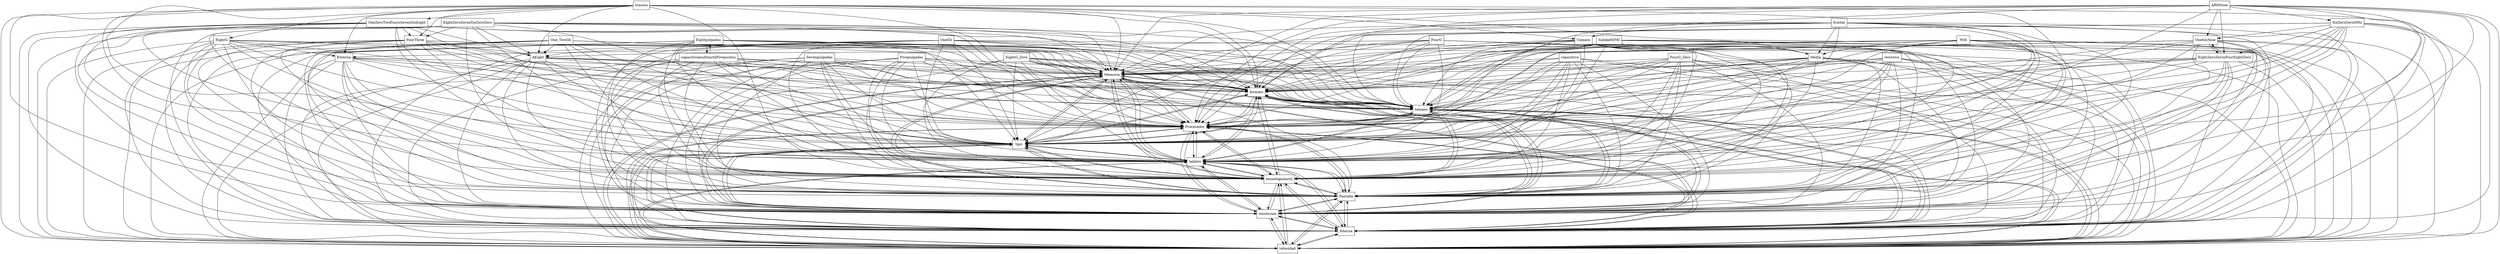 digraph{
graph [rankdir=TB];
node [shape=box];
edge [arrowhead=normal];
0[label="Memoria",]
1[label="resistiva",]
2[label="Sevenpulgadas",]
3[label="Eightpulgadas",]
4[label="SixZeroZeroMHz",]
5[label="formato",]
6[label="OneGb",]
7[label="SalidaHDMI",]
8[label="Fivepulgadas",]
9[label="trasera",]
10[label="Camara",]
11[label="velocidad",]
12[label="EightG_Zero",]
13[label="EightG",]
14[label="FourG",]
15[label="frontal",]
16[label="One_TwoGb",]
17[label="OneSixNine",]
18[label="Interna",]
19[label="OneZeroTwoFourxSevenSixEight",]
20[label="ARMNine",]
21[label="Media",]
22[label="Externa",]
23[label="capacitiva",]
24[label="capacitivamultitactilFivepuntos",]
25[label="resolucion",]
26[label="FourG_Zero",]
27[label="EightZeroZeroxFourEightZero",]
28[label="Pantalla",]
29[label="tecnologiatactil",]
30[label="tablets",]
31[label="AEight",]
32[label="tipo",]
33[label="Procesador",]
34[label="FourThree",]
35[label="Wifi",]
36[label="tamano",]
37[label="EightZeroZeroxSixZeroZero",]
0->5[label="",]
0->11[label="",]
0->18[label="",]
0->25[label="",]
0->28[label="",]
0->29[label="",]
0->30[label="",]
0->32[label="",]
0->33[label="",]
0->36[label="",]
1->0[label="",]
1->5[label="",]
1->11[label="",]
1->18[label="",]
1->25[label="",]
1->28[label="",]
1->29[label="",]
1->30[label="",]
1->32[label="",]
1->33[label="",]
1->36[label="",]
2->0[label="",]
2->5[label="",]
2->11[label="",]
2->18[label="",]
2->25[label="",]
2->28[label="",]
2->29[label="",]
2->30[label="",]
2->32[label="",]
2->33[label="",]
2->36[label="",]
3->0[label="",]
3->5[label="",]
3->11[label="",]
3->18[label="",]
3->24[label="",]
3->25[label="",]
3->28[label="",]
3->29[label="",]
3->30[label="",]
3->32[label="",]
3->33[label="",]
3->36[label="",]
4->0[label="",]
4->5[label="",]
4->11[label="",]
4->17[label="",]
4->18[label="",]
4->25[label="",]
4->27[label="",]
4->28[label="",]
4->29[label="",]
4->30[label="",]
4->32[label="",]
4->33[label="",]
4->36[label="",]
5->0[label="",]
5->11[label="",]
5->18[label="",]
5->25[label="",]
5->28[label="",]
5->29[label="",]
5->30[label="",]
5->32[label="",]
5->33[label="",]
5->36[label="",]
6->0[label="",]
6->5[label="",]
6->11[label="",]
6->18[label="",]
6->25[label="",]
6->28[label="",]
6->29[label="",]
6->30[label="",]
6->31[label="",]
6->32[label="",]
6->33[label="",]
6->36[label="",]
7->0[label="",]
7->5[label="",]
7->11[label="",]
7->18[label="",]
7->21[label="",]
7->25[label="",]
7->28[label="",]
7->29[label="",]
7->30[label="",]
7->31[label="",]
7->32[label="",]
7->33[label="",]
7->36[label="",]
8->0[label="",]
8->5[label="",]
8->11[label="",]
8->18[label="",]
8->25[label="",]
8->28[label="",]
8->29[label="",]
8->30[label="",]
8->32[label="",]
8->33[label="",]
8->36[label="",]
9->0[label="",]
9->5[label="",]
9->10[label="",]
9->11[label="",]
9->13[label="",]
9->18[label="",]
9->19[label="",]
9->21[label="",]
9->22[label="",]
9->25[label="",]
9->28[label="",]
9->29[label="",]
9->30[label="",]
9->31[label="",]
9->32[label="",]
9->33[label="",]
9->34[label="",]
9->36[label="",]
10->0[label="",]
10->5[label="",]
10->11[label="",]
10->18[label="",]
10->21[label="",]
10->25[label="",]
10->28[label="",]
10->29[label="",]
10->30[label="",]
10->32[label="",]
10->33[label="",]
10->36[label="",]
11->0[label="",]
11->5[label="",]
11->18[label="",]
11->25[label="",]
11->28[label="",]
11->29[label="",]
11->30[label="",]
11->32[label="",]
11->33[label="",]
11->36[label="",]
12->0[label="",]
12->5[label="",]
12->11[label="",]
12->18[label="",]
12->25[label="",]
12->28[label="",]
12->29[label="",]
12->30[label="",]
12->32[label="",]
12->33[label="",]
12->36[label="",]
13->0[label="",]
13->5[label="",]
13->11[label="",]
13->18[label="",]
13->22[label="",]
13->25[label="",]
13->28[label="",]
13->29[label="",]
13->30[label="",]
13->32[label="",]
13->33[label="",]
13->36[label="",]
14->0[label="",]
14->5[label="",]
14->11[label="",]
14->18[label="",]
14->22[label="",]
14->25[label="",]
14->28[label="",]
14->29[label="",]
14->30[label="",]
14->32[label="",]
14->33[label="",]
14->36[label="",]
15->0[label="",]
15->5[label="",]
15->10[label="",]
15->11[label="",]
15->18[label="",]
15->21[label="",]
15->25[label="",]
15->28[label="",]
15->29[label="",]
15->30[label="",]
15->32[label="",]
15->33[label="",]
15->36[label="",]
16->0[label="",]
16->5[label="",]
16->11[label="",]
16->18[label="",]
16->25[label="",]
16->28[label="",]
16->29[label="",]
16->30[label="",]
16->31[label="",]
16->32[label="",]
16->33[label="",]
16->36[label="",]
17->0[label="",]
17->5[label="",]
17->11[label="",]
17->18[label="",]
17->25[label="",]
17->27[label="",]
17->28[label="",]
17->29[label="",]
17->30[label="",]
17->32[label="",]
17->33[label="",]
17->36[label="",]
18->0[label="",]
18->5[label="",]
18->11[label="",]
18->25[label="",]
18->28[label="",]
18->29[label="",]
18->30[label="",]
18->32[label="",]
18->33[label="",]
18->36[label="",]
19->0[label="",]
19->5[label="",]
19->11[label="",]
19->18[label="",]
19->25[label="",]
19->28[label="",]
19->29[label="",]
19->30[label="",]
19->31[label="",]
19->32[label="",]
19->33[label="",]
19->34[label="",]
19->36[label="",]
20->0[label="",]
20->4[label="",]
20->5[label="",]
20->11[label="",]
20->17[label="",]
20->18[label="",]
20->25[label="",]
20->27[label="",]
20->28[label="",]
20->29[label="",]
20->30[label="",]
20->32[label="",]
20->33[label="",]
20->36[label="",]
21->0[label="",]
21->5[label="",]
21->11[label="",]
21->18[label="",]
21->25[label="",]
21->28[label="",]
21->29[label="",]
21->30[label="",]
21->32[label="",]
21->33[label="",]
21->36[label="",]
22->0[label="",]
22->5[label="",]
22->11[label="",]
22->18[label="",]
22->25[label="",]
22->28[label="",]
22->29[label="",]
22->30[label="",]
22->32[label="",]
22->33[label="",]
22->36[label="",]
23->0[label="",]
23->5[label="",]
23->11[label="",]
23->18[label="",]
23->25[label="",]
23->28[label="",]
23->29[label="",]
23->30[label="",]
23->32[label="",]
23->33[label="",]
23->36[label="",]
24->0[label="",]
24->3[label="",]
24->5[label="",]
24->11[label="",]
24->18[label="",]
24->25[label="",]
24->28[label="",]
24->29[label="",]
24->30[label="",]
24->32[label="",]
24->33[label="",]
24->36[label="",]
25->0[label="",]
25->5[label="",]
25->11[label="",]
25->18[label="",]
25->28[label="",]
25->29[label="",]
25->30[label="",]
25->32[label="",]
25->33[label="",]
25->36[label="",]
26->0[label="",]
26->5[label="",]
26->11[label="",]
26->18[label="",]
26->25[label="",]
26->28[label="",]
26->29[label="",]
26->30[label="",]
26->32[label="",]
26->33[label="",]
26->36[label="",]
27->0[label="",]
27->5[label="",]
27->11[label="",]
27->17[label="",]
27->18[label="",]
27->25[label="",]
27->28[label="",]
27->29[label="",]
27->30[label="",]
27->32[label="",]
27->33[label="",]
27->36[label="",]
28->0[label="",]
28->5[label="",]
28->11[label="",]
28->18[label="",]
28->25[label="",]
28->29[label="",]
28->30[label="",]
28->32[label="",]
28->33[label="",]
28->36[label="",]
29->0[label="",]
29->5[label="",]
29->11[label="",]
29->18[label="",]
29->25[label="",]
29->28[label="",]
29->30[label="",]
29->32[label="",]
29->33[label="",]
29->36[label="",]
30->0[label="",]
30->5[label="",]
30->11[label="",]
30->18[label="",]
30->25[label="",]
30->28[label="",]
30->29[label="",]
30->32[label="",]
30->33[label="",]
30->36[label="",]
31->0[label="",]
31->5[label="",]
31->11[label="",]
31->18[label="",]
31->25[label="",]
31->28[label="",]
31->29[label="",]
31->30[label="",]
31->32[label="",]
31->33[label="",]
31->36[label="",]
32->0[label="",]
32->5[label="",]
32->11[label="",]
32->18[label="",]
32->25[label="",]
32->28[label="",]
32->29[label="",]
32->30[label="",]
32->33[label="",]
32->36[label="",]
33->0[label="",]
33->5[label="",]
33->11[label="",]
33->18[label="",]
33->25[label="",]
33->28[label="",]
33->29[label="",]
33->30[label="",]
33->32[label="",]
33->36[label="",]
34->0[label="",]
34->5[label="",]
34->11[label="",]
34->18[label="",]
34->25[label="",]
34->28[label="",]
34->29[label="",]
34->30[label="",]
34->31[label="",]
34->32[label="",]
34->33[label="",]
34->36[label="",]
35->0[label="",]
35->5[label="",]
35->11[label="",]
35->18[label="",]
35->21[label="",]
35->25[label="",]
35->28[label="",]
35->29[label="",]
35->30[label="",]
35->32[label="",]
35->33[label="",]
35->36[label="",]
36->0[label="",]
36->5[label="",]
36->11[label="",]
36->18[label="",]
36->25[label="",]
36->28[label="",]
36->29[label="",]
36->30[label="",]
36->32[label="",]
36->33[label="",]
37->0[label="",]
37->5[label="",]
37->11[label="",]
37->18[label="",]
37->25[label="",]
37->28[label="",]
37->29[label="",]
37->30[label="",]
37->31[label="",]
37->32[label="",]
37->33[label="",]
37->34[label="",]
37->36[label="",]
}
